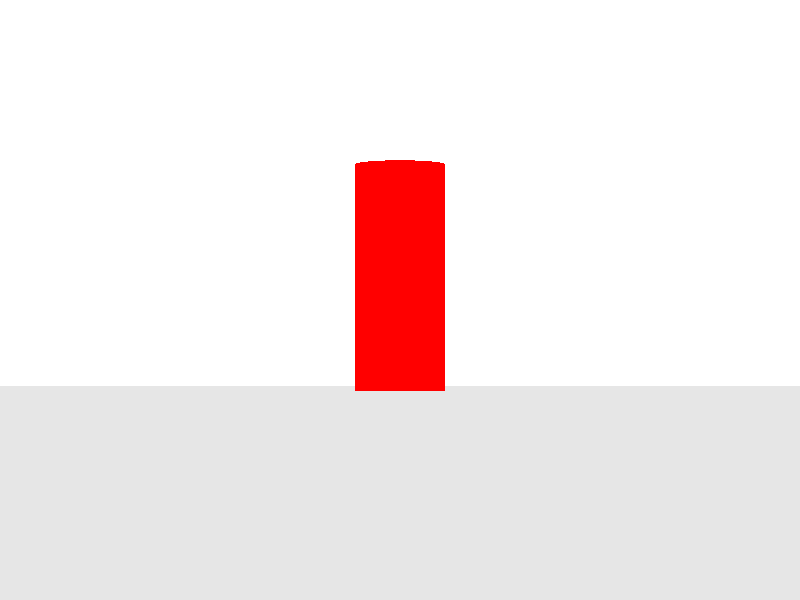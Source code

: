 /*========================================================================================================
    Designation : Cylinder
    Created on  : 21 December 2018
    Author      : Wassana Daeng-am
    Location    : Computational magnetism group, Physics Department, Mahasarakham university, Thailand
==========================================================================================================*/


camera {
          sky <0,0,1>
          location <50,0,0.1>
          look_at <0,0,2>
          angle 20
       }

light_source { <10,10,10>  color rgb<1,1,1> }

background { color rgb<1,1,1>}

plane { <0,0,1>, 0 texture {pigment{ color rgb<0.9,0.9,0.9>}}}

cylinder { <0,0,-2> 
           <0,0,5>, 1 
           texture {pigment{ color rgbf<1,0,0, 0.1>}} 
           finish {phong  1 metallic diffuse 1 ambient 0}
         }
         
